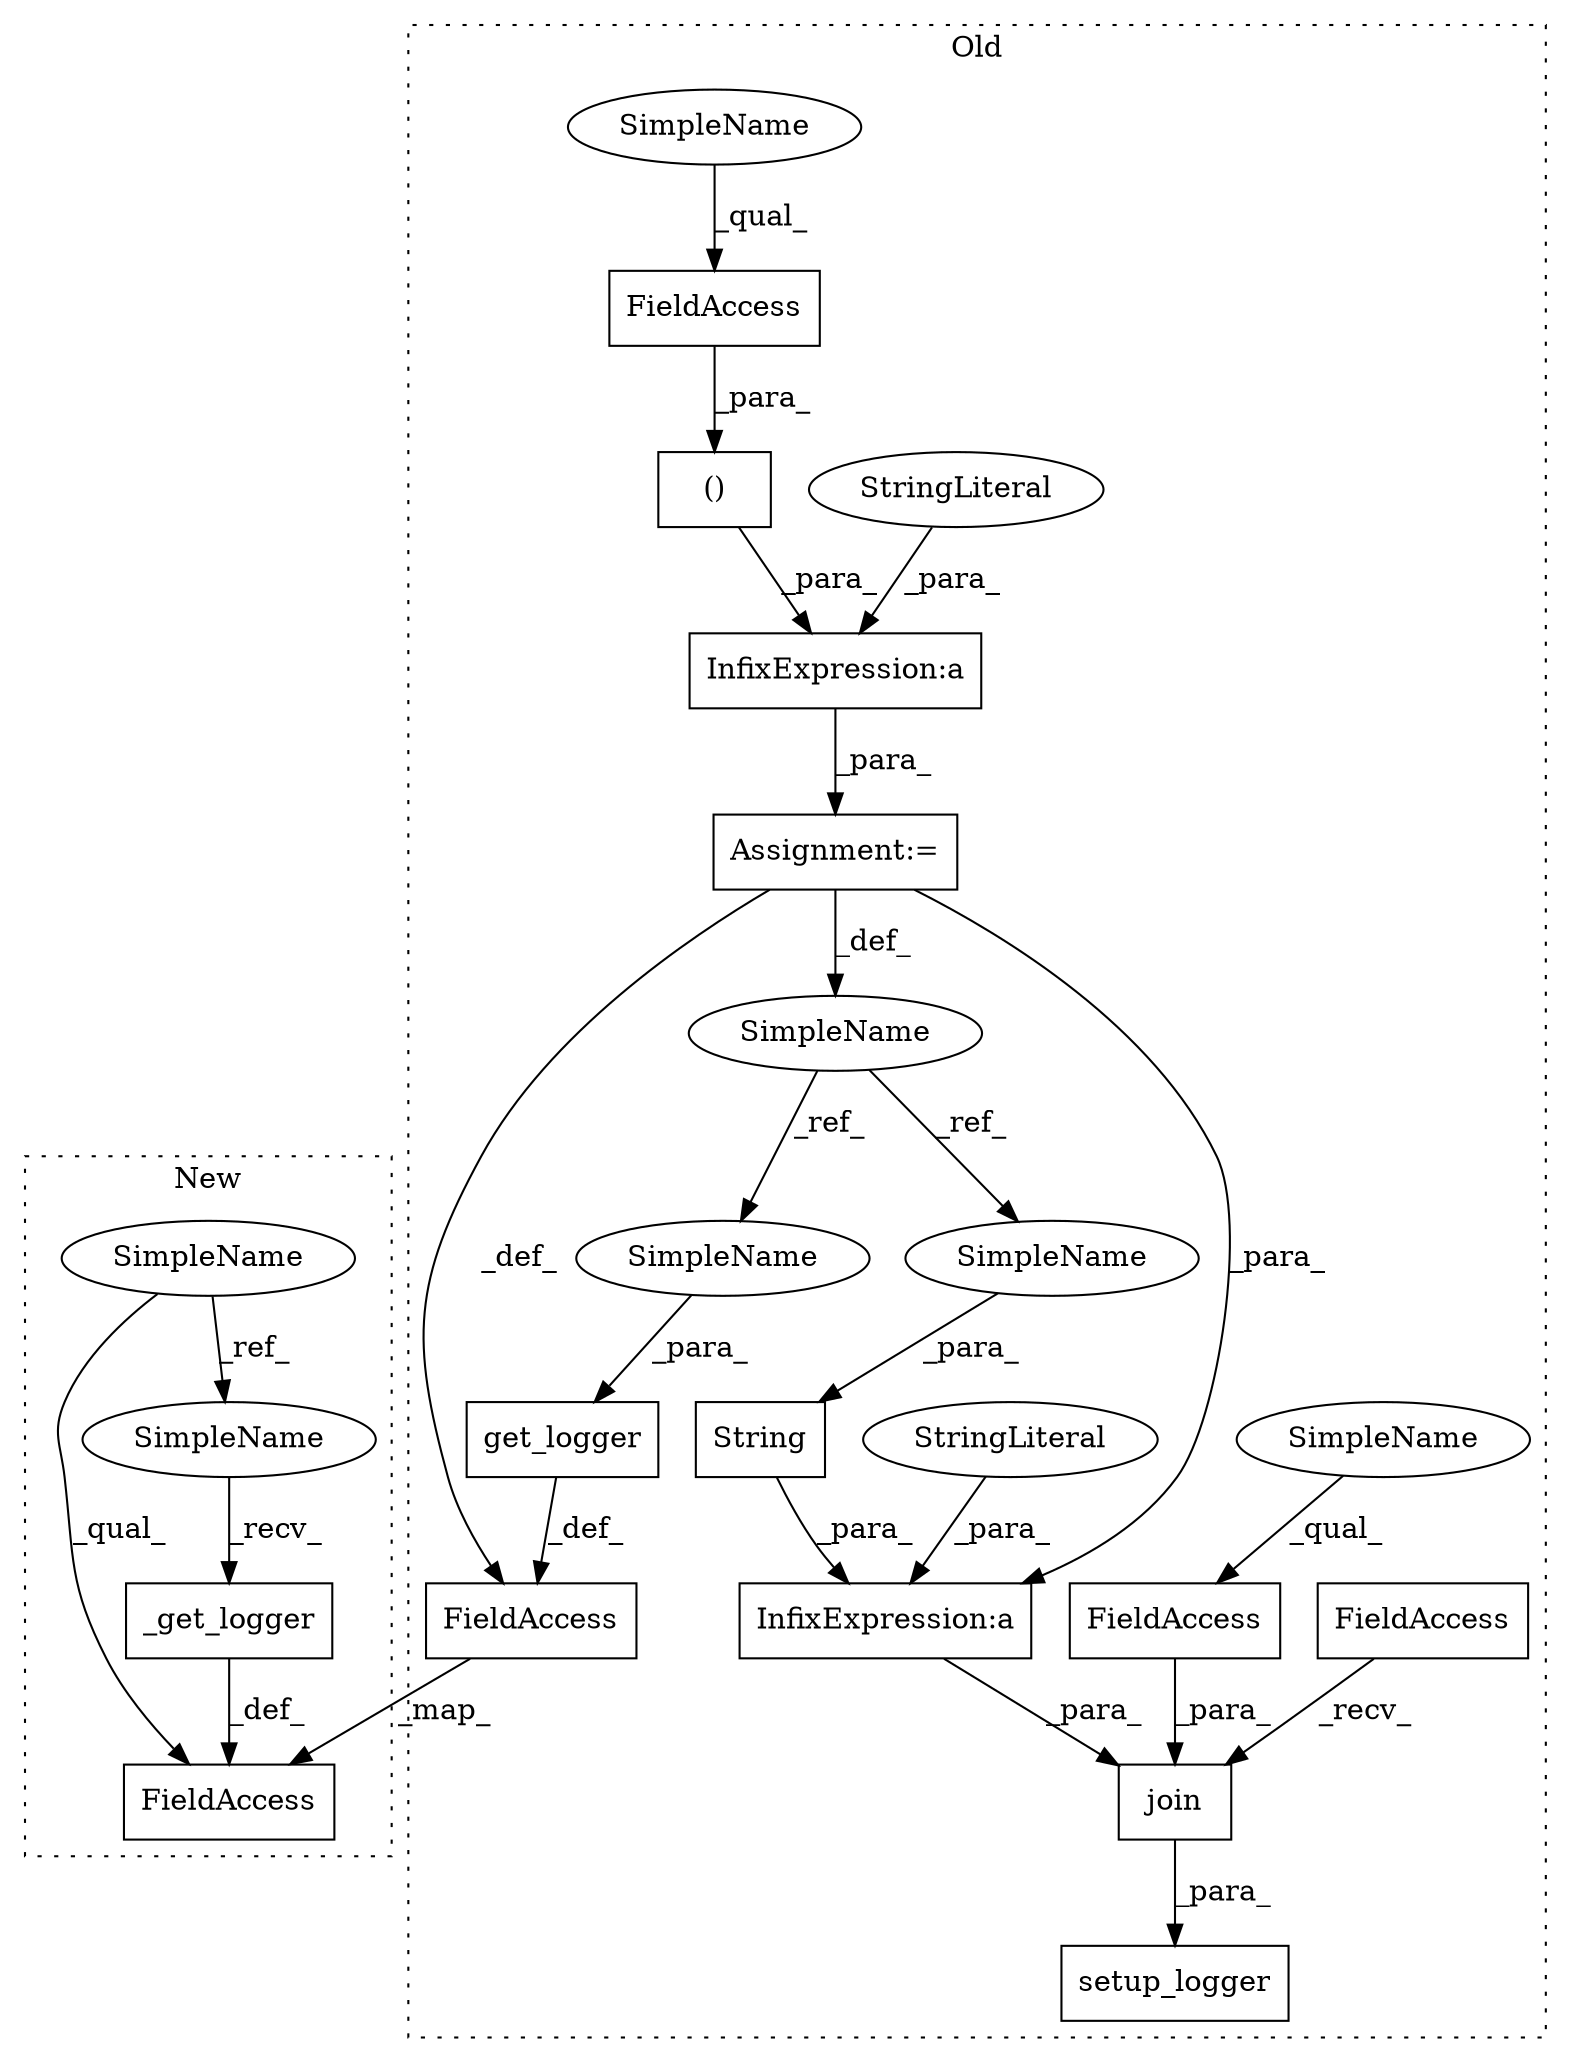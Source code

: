 digraph G {
subgraph cluster0 {
1 [label="()" a="106" s="6680" l="35" shape="box"];
3 [label="InfixExpression:a" a="27" s="6672" l="8" shape="box"];
4 [label="get_logger" a="32" s="6814,6836" l="11,1" shape="box"];
5 [label="FieldAccess" a="22" s="6680" l="10" shape="box"];
6 [label="StringLiteral" a="45" s="6657" l="15" shape="ellipse"];
8 [label="FieldAccess" a="22" s="6801" l="12" shape="box"];
10 [label="SimpleName" a="42" s="6644" l="11" shape="ellipse"];
11 [label="String" a="32" s="6774,6792" l="7,1" shape="box"];
12 [label="InfixExpression:a" a="27" s="6771" l="3" shape="box"];
13 [label="setup_logger" a="32" s="6723,6794" l="13,1" shape="box"];
14 [label="FieldAccess" a="22" s="6749" l="13" shape="box"];
15 [label="join" a="32" s="6744,6793" l="5,1" shape="box"];
16 [label="FieldAccess" a="22" s="6736" l="7" shape="box"];
17 [label="Assignment:=" a="7" s="6655" l="1" shape="box"];
18 [label="StringLiteral" a="45" s="6763" l="8" shape="ellipse"];
20 [label="SimpleName" a="42" s="6825" l="11" shape="ellipse"];
21 [label="SimpleName" a="42" s="6781" l="11" shape="ellipse"];
22 [label="SimpleName" a="42" s="6749" l="4" shape="ellipse"];
23 [label="SimpleName" a="42" s="6680" l="4" shape="ellipse"];
label = "Old";
style="dotted";
}
subgraph cluster1 {
2 [label="_get_logger" a="32" s="5003,5027" l="12,1" shape="box"];
7 [label="SimpleName" a="42" s="4469" l="4" shape="ellipse"];
9 [label="FieldAccess" a="22" s="4985" l="12" shape="box"];
19 [label="SimpleName" a="42" s="4998" l="4" shape="ellipse"];
label = "New";
style="dotted";
}
1 -> 3 [label="_para_"];
2 -> 9 [label="_def_"];
3 -> 17 [label="_para_"];
4 -> 8 [label="_def_"];
5 -> 1 [label="_para_"];
6 -> 3 [label="_para_"];
7 -> 9 [label="_qual_"];
7 -> 19 [label="_ref_"];
8 -> 9 [label="_map_"];
10 -> 20 [label="_ref_"];
10 -> 21 [label="_ref_"];
11 -> 12 [label="_para_"];
12 -> 15 [label="_para_"];
14 -> 15 [label="_para_"];
15 -> 13 [label="_para_"];
16 -> 15 [label="_recv_"];
17 -> 10 [label="_def_"];
17 -> 8 [label="_def_"];
17 -> 12 [label="_para_"];
18 -> 12 [label="_para_"];
19 -> 2 [label="_recv_"];
20 -> 4 [label="_para_"];
21 -> 11 [label="_para_"];
22 -> 14 [label="_qual_"];
23 -> 5 [label="_qual_"];
}
